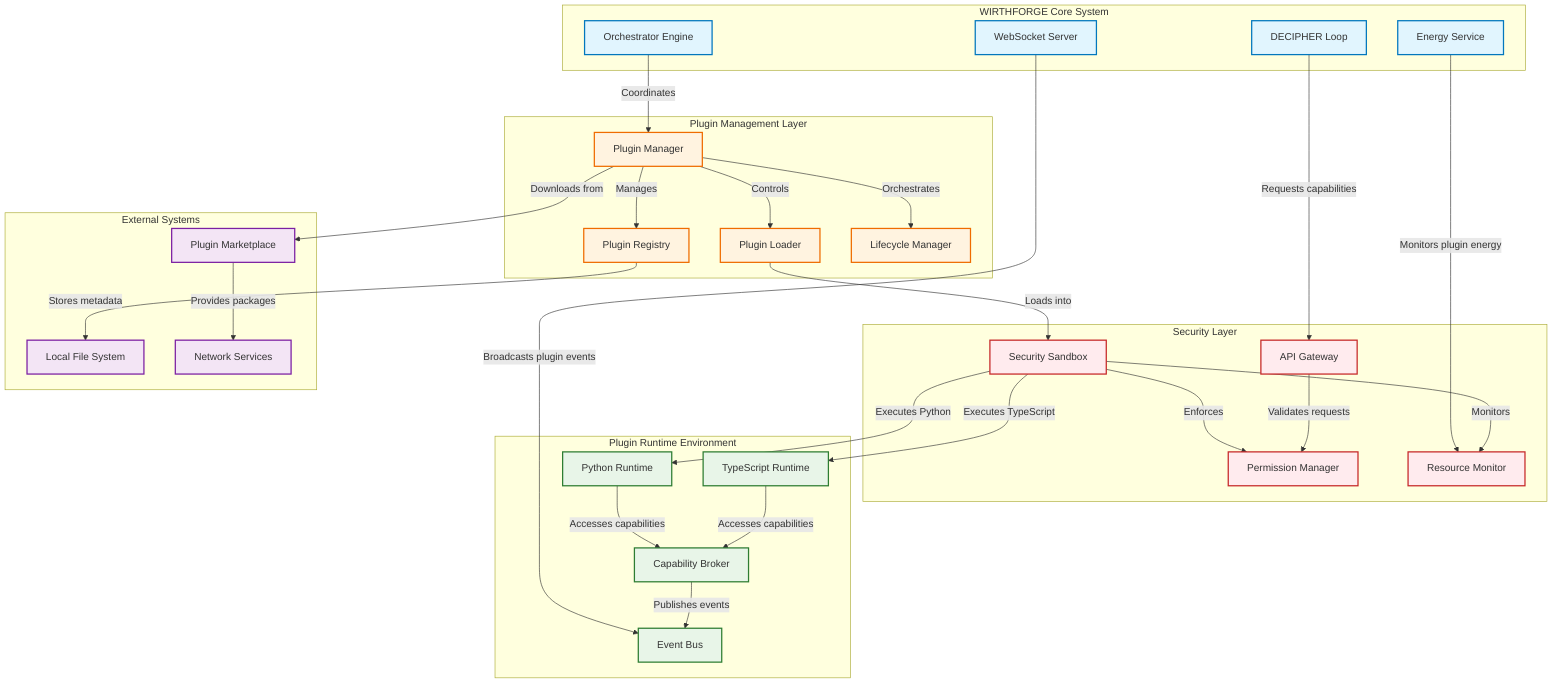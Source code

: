 graph TB
    subgraph "WIRTHFORGE Core System"
        ORCHESTRATOR[Orchestrator Engine]
        DECIPHER[DECIPHER Loop]
        ENERGY_SVC[Energy Service]
        WS_SERVER[WebSocket Server]
    end
    
    subgraph "Plugin Management Layer"
        PLUGIN_MGR[Plugin Manager]
        REGISTRY[Plugin Registry]
        LOADER[Plugin Loader]
        LIFECYCLE[Lifecycle Manager]
    end
    
    subgraph "Security Layer"
        SANDBOX[Security Sandbox]
        PERMISSION_MGR[Permission Manager]
        RESOURCE_MONITOR[Resource Monitor]
        API_GATEWAY[API Gateway]
    end
    
    subgraph "Plugin Runtime Environment"
        PYTHON_RUNTIME[Python Runtime]
        TS_RUNTIME[TypeScript Runtime]
        CAPABILITY_BROKER[Capability Broker]
        EVENT_BUS[Event Bus]
    end
    
    subgraph "External Systems"
        MARKETPLACE[Plugin Marketplace]
        FILE_SYSTEM[Local File System]
        NETWORK[Network Services]
    end
    
    %% Core system connections
    ORCHESTRATOR -->|Coordinates| PLUGIN_MGR
    DECIPHER -->|Requests capabilities| API_GATEWAY
    ENERGY_SVC -->|Monitors plugin energy| RESOURCE_MONITOR
    WS_SERVER -->|Broadcasts plugin events| EVENT_BUS
    
    %% Plugin management connections
    PLUGIN_MGR -->|Manages| REGISTRY
    PLUGIN_MGR -->|Controls| LOADER
    PLUGIN_MGR -->|Orchestrates| LIFECYCLE
    REGISTRY -->|Stores metadata| FILE_SYSTEM
    
    %% Security layer connections
    LOADER -->|Loads into| SANDBOX
    SANDBOX -->|Enforces| PERMISSION_MGR
    SANDBOX -->|Monitors| RESOURCE_MONITOR
    API_GATEWAY -->|Validates requests| PERMISSION_MGR
    
    %% Runtime environment connections
    SANDBOX -->|Executes Python| PYTHON_RUNTIME
    SANDBOX -->|Executes TypeScript| TS_RUNTIME
    PYTHON_RUNTIME -->|Accesses capabilities| CAPABILITY_BROKER
    TS_RUNTIME -->|Accesses capabilities| CAPABILITY_BROKER
    CAPABILITY_BROKER -->|Publishes events| EVENT_BUS
    
    %% External connections
    PLUGIN_MGR -->|Downloads from| MARKETPLACE
    MARKETPLACE -->|Provides packages| NETWORK
    
    classDef core fill:#e1f5fe,stroke:#0277bd,stroke-width:2px
    classDef management fill:#fff3e0,stroke:#ef6c00,stroke-width:2px
    classDef security fill:#ffebee,stroke:#c62828,stroke-width:2px
    classDef runtime fill:#e8f5e8,stroke:#2e7d32,stroke-width:2px
    classDef external fill:#f3e5f5,stroke:#7b1fa2,stroke-width:2px
    
    class ORCHESTRATOR,DECIPHER,ENERGY_SVC,WS_SERVER core
    class PLUGIN_MGR,REGISTRY,LOADER,LIFECYCLE management
    class SANDBOX,PERMISSION_MGR,RESOURCE_MONITOR,API_GATEWAY security
    class PYTHON_RUNTIME,TS_RUNTIME,CAPABILITY_BROKER,EVENT_BUS runtime
    class MARKETPLACE,FILE_SYSTEM,NETWORK external